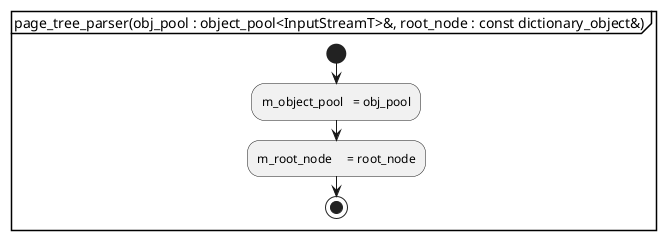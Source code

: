 @startuml page_tree_parser
partition "page_tree_parser(obj_pool : object_pool<InputStreamT>&, root_node : const dictionary_object&)" {
start
	:m_object_pool   = obj_pool;
	:m_root_node     = root_node;
stop
}
@enduml

@startuml get_pages
partition "get_pages()" {
start
	:return get_pages(m_root_node, {});
stop
}
@enduml

@startuml get_pages_recursive
partition "get_pages(page_node : const dictionary_object&, inherited_attributes : const dictionary_object&)" {
start
	if ("Pages" == page_node.at("Type")) then (y)
		:new_inherited_attributes = inherited_attributes;
		while (entry in page_node) is (y)
			' Resources, MediaBox, CropBox, Rotate
			if (継承できるキー(entry->first)) then (y)
				:new_inherited_attributes.insert_or_assign(entry->first, entry->second);
			endif
		endwhile

		:pages = List<PDFPage>;
		while (kid in page_node.at("Kids")) is (y)
			:pages.AddRanges(get_pages(kid, new_inherited_attributes));
		endwhile
		:return pages;
		stop
	elseif ("Page" == page_node.at("Type")) then (y)
		:complete_page_object = page_node;
		:complete_page_object.insert(inherited_attributes.begin(), inherited_attributes.end());

		:this_page_parser : page_parser(m_object_pool, complete_page_object);
		:return this_page_parser.get_page(complete_page_object);
	else
		:throw document_error();
		stop
	endif
stop
}
@enduml
